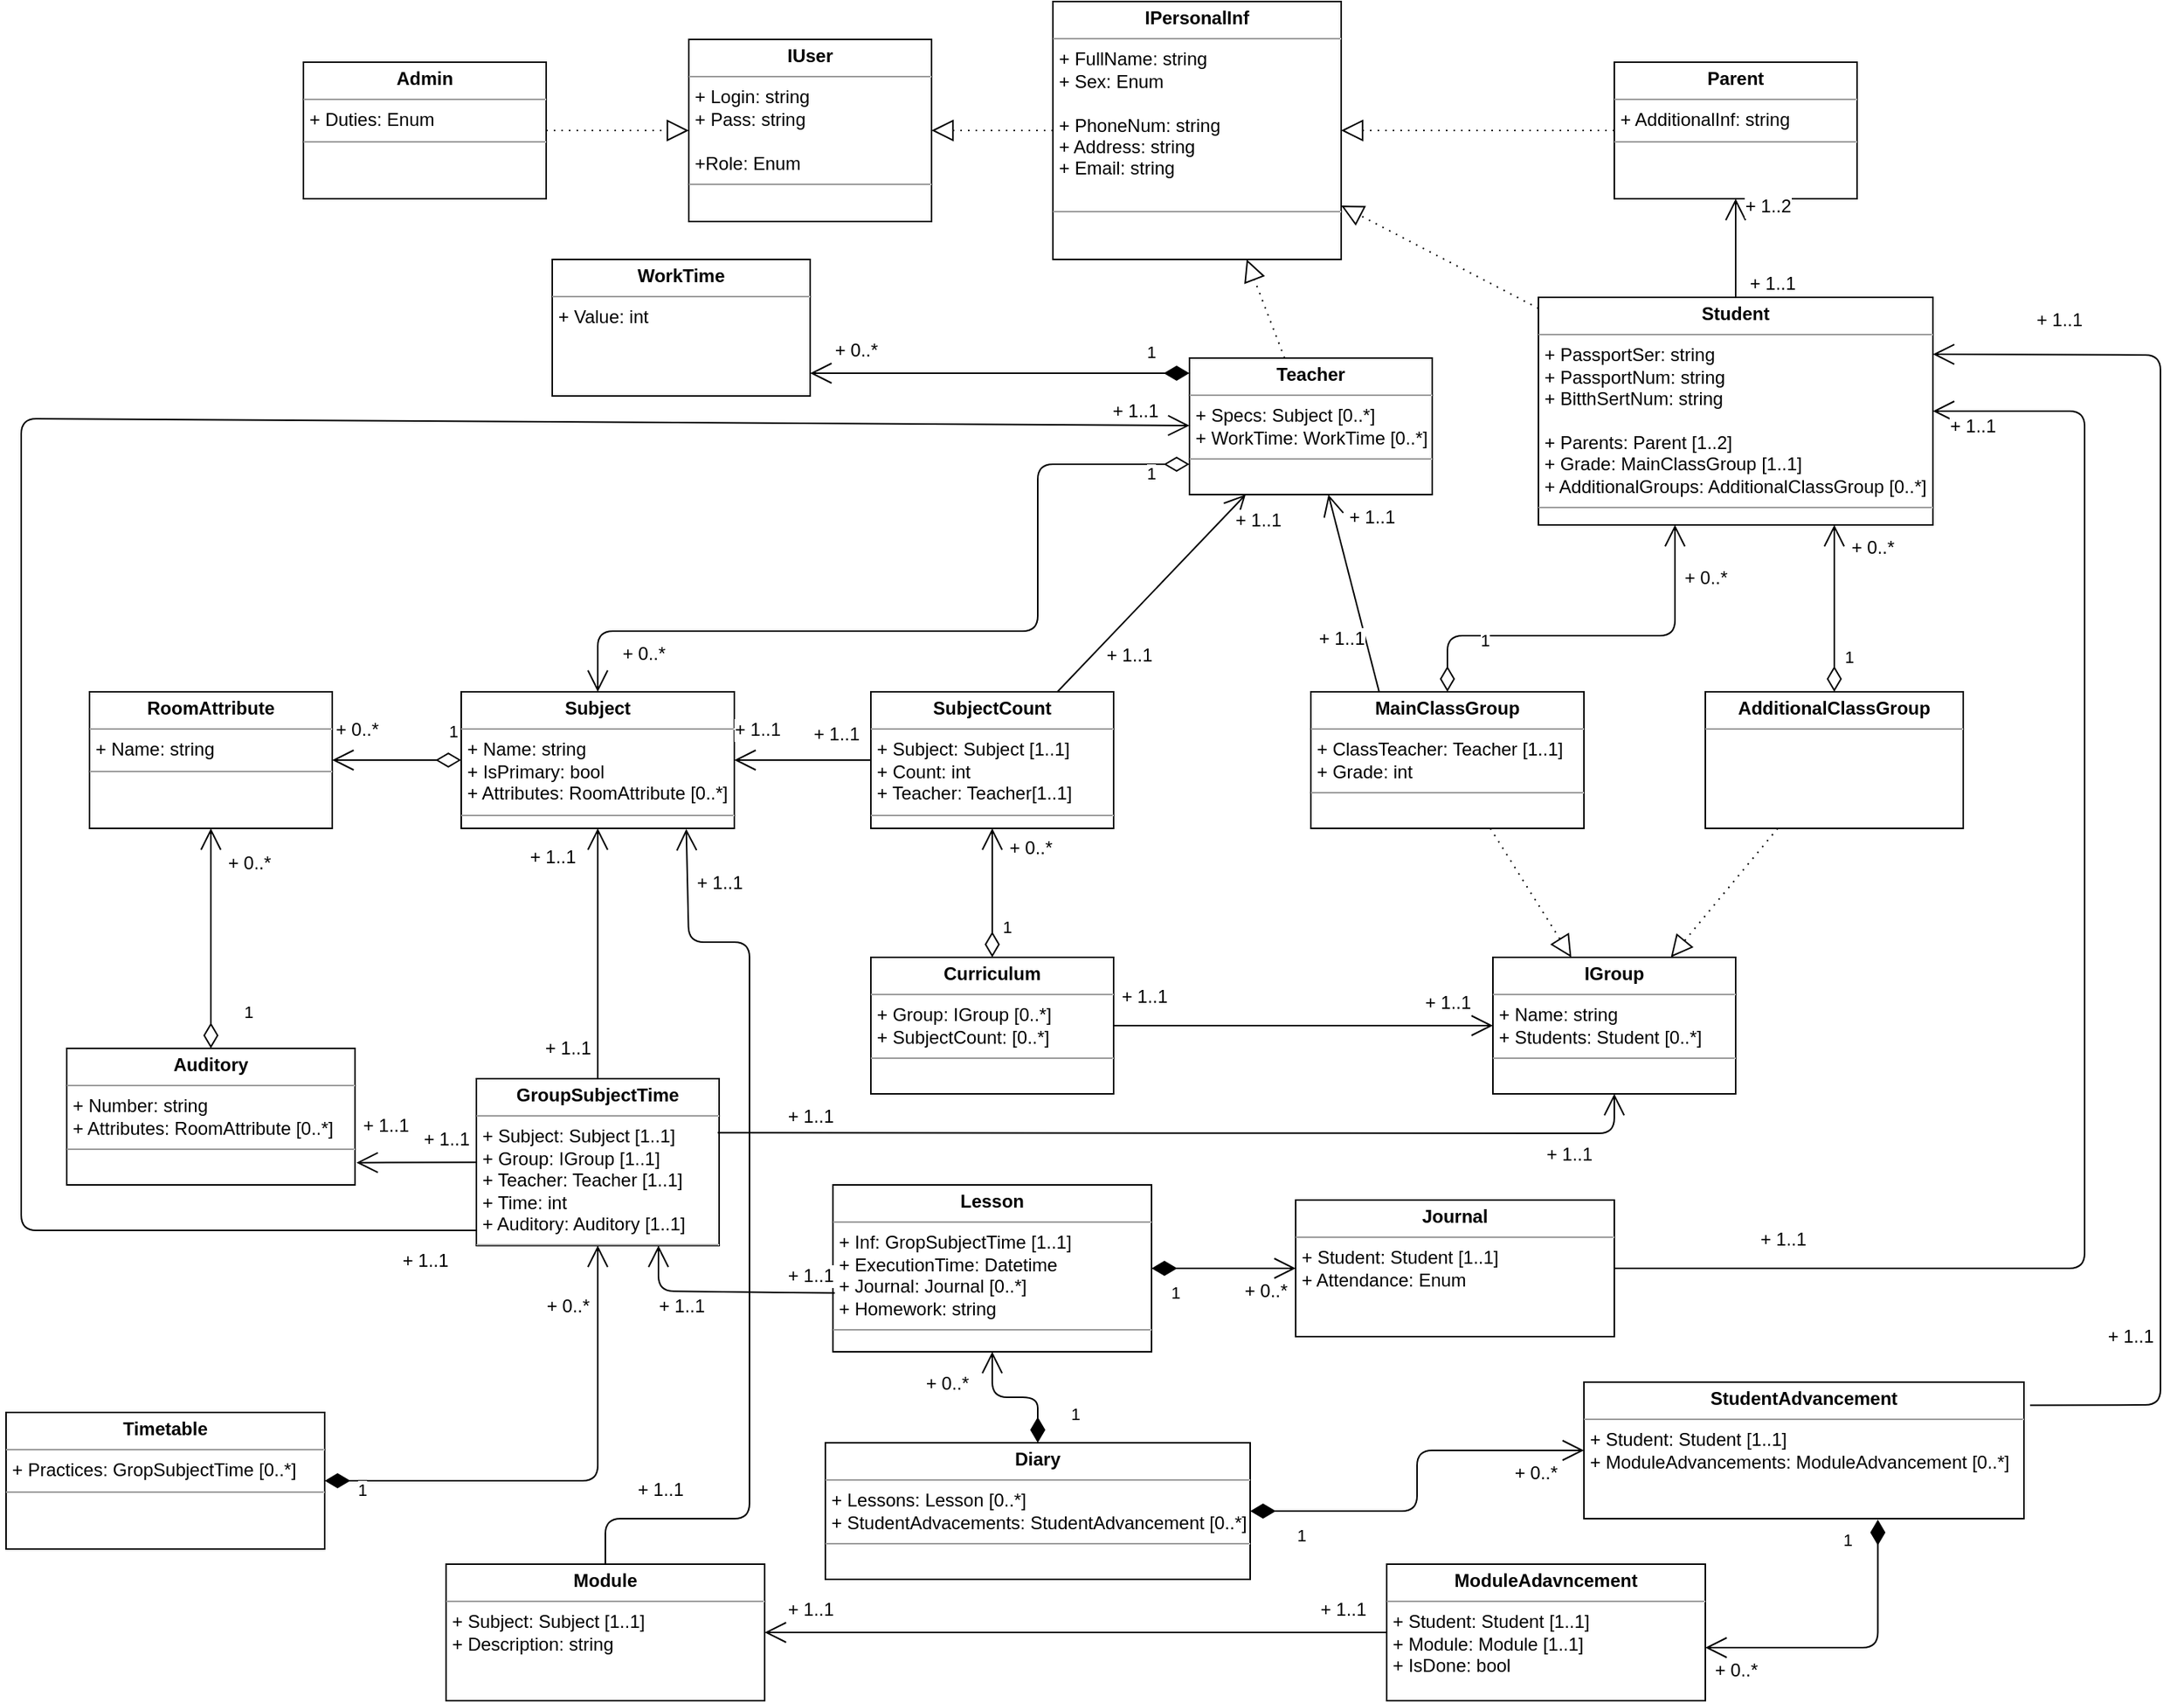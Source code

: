 <mxfile version="10.4.7" type="github"><diagram id="0zuCWpDJvnq-y9dIS-jd" name="Page-1"><mxGraphModel dx="2861" dy="1125" grid="1" gridSize="10" guides="1" tooltips="1" connect="1" arrows="1" fold="1" page="1" pageScale="1" pageWidth="827" pageHeight="1169" math="0" shadow="0"><root><mxCell id="0"/><mxCell id="1" parent="0"/><mxCell id="WmdY63Mq_uGdGtdwuJeX-1" value="&lt;p style=&quot;margin: 0px ; margin-top: 4px ; text-align: center&quot;&gt;&lt;b&gt;Student&lt;/b&gt;&lt;/p&gt;&lt;hr size=&quot;1&quot;&gt;&lt;p style=&quot;margin: 0px ; margin-left: 4px&quot;&gt;&lt;span&gt;+ PassportSer: string&lt;/span&gt;&lt;br&gt;&lt;/p&gt;&lt;p style=&quot;margin: 0px ; margin-left: 4px&quot;&gt;+ PassportNum: string&lt;/p&gt;&lt;p style=&quot;margin: 0px ; margin-left: 4px&quot;&gt;+ BitthSertNum: string&lt;/p&gt;&lt;p style=&quot;margin: 0px ; margin-left: 4px&quot;&gt;&lt;br&gt;&lt;/p&gt;&lt;p style=&quot;margin: 0px ; margin-left: 4px&quot;&gt;+ Parents: Parent [1..2]&lt;/p&gt;&lt;p style=&quot;margin: 0px ; margin-left: 4px&quot;&gt;+ Grade: MainClassGroup [1..1]&lt;/p&gt;&lt;p style=&quot;margin: 0px ; margin-left: 4px&quot;&gt;+ AdditionalGroups: AdditionalClassGroup [0..*]&lt;/p&gt;&lt;hr size=&quot;1&quot;&gt;&lt;p style=&quot;margin: 0px ; margin-left: 4px&quot;&gt;&lt;br&gt;&lt;/p&gt;" style="verticalAlign=top;align=left;overflow=fill;fontSize=12;fontFamily=Helvetica;html=1;" parent="1" vertex="1"><mxGeometry x="250" y="215" width="260" height="150" as="geometry"/></mxCell><mxCell id="WmdY63Mq_uGdGtdwuJeX-2" value="&lt;p style=&quot;margin: 0px ; margin-top: 4px ; text-align: center&quot;&gt;&lt;b&gt;IPersonalInf&lt;/b&gt;&lt;/p&gt;&lt;hr size=&quot;1&quot;&gt;&lt;p style=&quot;margin: 0px ; margin-left: 4px&quot;&gt;+ FullName: string&lt;/p&gt;&lt;p style=&quot;margin: 0px ; margin-left: 4px&quot;&gt;+ Sex: Enum&lt;/p&gt;&lt;p style=&quot;margin: 0px ; margin-left: 4px&quot;&gt;&lt;br&gt;&lt;/p&gt;&lt;p style=&quot;margin: 0px ; margin-left: 4px&quot;&gt;+ PhoneNum: string&lt;/p&gt;&lt;p style=&quot;margin: 0px ; margin-left: 4px&quot;&gt;+ Address: string&lt;/p&gt;&lt;p style=&quot;margin: 0px ; margin-left: 4px&quot;&gt;+ Email: string&lt;/p&gt;&lt;p style=&quot;margin: 0px ; margin-left: 4px&quot;&gt;&lt;br&gt;&lt;/p&gt;&lt;hr size=&quot;1&quot;&gt;&lt;p style=&quot;margin: 0px ; margin-left: 4px&quot;&gt;&lt;br&gt;&lt;/p&gt;" style="verticalAlign=top;align=left;overflow=fill;fontSize=12;fontFamily=Helvetica;html=1;" parent="1" vertex="1"><mxGeometry x="-70" y="20" width="190" height="170" as="geometry"/></mxCell><mxCell id="WmdY63Mq_uGdGtdwuJeX-3" value="&lt;p style=&quot;margin: 0px ; margin-top: 4px ; text-align: center&quot;&gt;&lt;b&gt;Teacher&lt;/b&gt;&lt;/p&gt;&lt;hr size=&quot;1&quot;&gt;&lt;p style=&quot;margin: 0px ; margin-left: 4px&quot;&gt;+ Specs: Subject [0..*]&lt;/p&gt;&lt;p style=&quot;margin: 0px ; margin-left: 4px&quot;&gt;+ WorkTime: WorkTime [0..*]&lt;/p&gt;&lt;hr size=&quot;1&quot;&gt;&lt;p style=&quot;margin: 0px ; margin-left: 4px&quot;&gt;&lt;br&gt;&lt;/p&gt;" style="verticalAlign=top;align=left;overflow=fill;fontSize=12;fontFamily=Helvetica;html=1;" parent="1" vertex="1"><mxGeometry x="20" y="255" width="160" height="90" as="geometry"/></mxCell><mxCell id="WmdY63Mq_uGdGtdwuJeX-4" value="&lt;p style=&quot;margin: 0px ; margin-top: 4px ; text-align: center&quot;&gt;&lt;b&gt;Parent&lt;/b&gt;&lt;/p&gt;&lt;hr size=&quot;1&quot;&gt;&lt;p style=&quot;margin: 0px ; margin-left: 4px&quot;&gt;+ AdditionalInf: string&lt;/p&gt;&lt;hr size=&quot;1&quot;&gt;&lt;p style=&quot;margin: 0px ; margin-left: 4px&quot;&gt;&lt;br&gt;&lt;/p&gt;" style="verticalAlign=top;align=left;overflow=fill;fontSize=12;fontFamily=Helvetica;html=1;" parent="1" vertex="1"><mxGeometry x="300" y="60" width="160" height="90" as="geometry"/></mxCell><mxCell id="WmdY63Mq_uGdGtdwuJeX-5" value="" style="endArrow=block;dashed=1;endFill=0;endSize=12;html=1;dashPattern=1 4;" parent="1" source="WmdY63Mq_uGdGtdwuJeX-3" target="WmdY63Mq_uGdGtdwuJeX-2" edge="1"><mxGeometry width="160" relative="1" as="geometry"><mxPoint x="-150" y="465" as="sourcePoint"/><mxPoint x="10" y="465" as="targetPoint"/></mxGeometry></mxCell><mxCell id="WmdY63Mq_uGdGtdwuJeX-6" value="" style="endArrow=block;dashed=1;endFill=0;endSize=12;html=1;dashPattern=1 4;" parent="1" source="WmdY63Mq_uGdGtdwuJeX-1" target="WmdY63Mq_uGdGtdwuJeX-2" edge="1"><mxGeometry width="160" relative="1" as="geometry"><mxPoint x="-150" y="465" as="sourcePoint"/><mxPoint x="10" y="465" as="targetPoint"/></mxGeometry></mxCell><mxCell id="WmdY63Mq_uGdGtdwuJeX-7" value="" style="endArrow=block;dashed=1;endFill=0;endSize=12;html=1;dashPattern=1 4;" parent="1" source="WmdY63Mq_uGdGtdwuJeX-4" target="WmdY63Mq_uGdGtdwuJeX-2" edge="1"><mxGeometry width="160" relative="1" as="geometry"><mxPoint x="-150" y="465" as="sourcePoint"/><mxPoint x="10" y="465" as="targetPoint"/></mxGeometry></mxCell><mxCell id="WmdY63Mq_uGdGtdwuJeX-8" style="edgeStyle=orthogonalEdgeStyle;rounded=0;orthogonalLoop=1;jettySize=auto;html=1;exitX=0.5;exitY=1;exitDx=0;exitDy=0;dashed=1;dashPattern=1 4;" parent="1" source="WmdY63Mq_uGdGtdwuJeX-3" target="WmdY63Mq_uGdGtdwuJeX-3" edge="1"><mxGeometry relative="1" as="geometry"/></mxCell><mxCell id="WmdY63Mq_uGdGtdwuJeX-9" value="" style="endArrow=open;endFill=1;endSize=12;html=1;" parent="1" source="WmdY63Mq_uGdGtdwuJeX-1" target="WmdY63Mq_uGdGtdwuJeX-4" edge="1"><mxGeometry width="160" relative="1" as="geometry"><mxPoint x="-140" y="485" as="sourcePoint"/><mxPoint x="20" y="485" as="targetPoint"/></mxGeometry></mxCell><mxCell id="WmdY63Mq_uGdGtdwuJeX-10" value="+ 1..2&lt;br&gt;" style="text;html=1;resizable=0;points=[];align=center;verticalAlign=middle;labelBackgroundColor=#ffffff;" parent="WmdY63Mq_uGdGtdwuJeX-9" vertex="1" connectable="0"><mxGeometry x="0.809" y="-4" relative="1" as="geometry"><mxPoint x="17" y="-1" as="offset"/></mxGeometry></mxCell><mxCell id="WmdY63Mq_uGdGtdwuJeX-11" value="+ 1..1&lt;br&gt;" style="text;html=1;resizable=0;points=[];align=center;verticalAlign=middle;labelBackgroundColor=#ffffff;" parent="WmdY63Mq_uGdGtdwuJeX-9" vertex="1" connectable="0"><mxGeometry x="-0.897" y="1" relative="1" as="geometry"><mxPoint x="25" y="-6" as="offset"/></mxGeometry></mxCell><mxCell id="WmdY63Mq_uGdGtdwuJeX-12" value="" style="endArrow=open;endFill=1;endSize=12;html=1;exitX=0.25;exitY=0;exitDx=0;exitDy=0;" parent="1" source="WmdY63Mq_uGdGtdwuJeX-16" target="WmdY63Mq_uGdGtdwuJeX-3" edge="1"><mxGeometry width="160" relative="1" as="geometry"><mxPoint x="150" y="508.5" as="sourcePoint"/><mxPoint x="153.313" y="291.5" as="targetPoint"/></mxGeometry></mxCell><mxCell id="WmdY63Mq_uGdGtdwuJeX-13" value="+ 1..1&lt;br&gt;" style="text;html=1;resizable=0;points=[];align=center;verticalAlign=middle;labelBackgroundColor=#ffffff;" parent="WmdY63Mq_uGdGtdwuJeX-12" vertex="1" connectable="0"><mxGeometry x="0.809" y="-4" relative="1" as="geometry"><mxPoint x="21.5" y="3" as="offset"/></mxGeometry></mxCell><mxCell id="WmdY63Mq_uGdGtdwuJeX-14" value="+ 1..1&lt;br&gt;" style="text;html=1;resizable=0;points=[];align=center;verticalAlign=middle;labelBackgroundColor=#ffffff;" parent="WmdY63Mq_uGdGtdwuJeX-12" vertex="1" connectable="0"><mxGeometry x="-0.748" y="1" relative="1" as="geometry"><mxPoint x="-20" y="-19" as="offset"/></mxGeometry></mxCell><mxCell id="WmdY63Mq_uGdGtdwuJeX-15" value="&lt;p style=&quot;margin: 0px ; margin-top: 4px ; text-align: center&quot;&gt;&lt;b&gt;Subject&lt;/b&gt;&lt;/p&gt;&lt;hr size=&quot;1&quot;&gt;&lt;p style=&quot;margin: 0px ; margin-left: 4px&quot;&gt;+ Name: string&lt;/p&gt;&lt;p style=&quot;margin: 0px ; margin-left: 4px&quot;&gt;+ IsPrimary: bool&lt;/p&gt;&lt;p style=&quot;margin: 0px ; margin-left: 4px&quot;&gt;+ Attributes: RoomAttribute [0..*]&lt;/p&gt;&lt;hr size=&quot;1&quot;&gt;&lt;p style=&quot;margin: 0px ; margin-left: 4px&quot;&gt;&lt;br&gt;&lt;/p&gt;" style="verticalAlign=top;align=left;overflow=fill;fontSize=12;fontFamily=Helvetica;html=1;" parent="1" vertex="1"><mxGeometry x="-460" y="475" width="180" height="90" as="geometry"/></mxCell><mxCell id="WmdY63Mq_uGdGtdwuJeX-16" value="&lt;p style=&quot;margin: 0px ; margin-top: 4px ; text-align: center&quot;&gt;&lt;b&gt;MainClassGroup&lt;/b&gt;&lt;/p&gt;&lt;hr size=&quot;1&quot;&gt;&lt;p style=&quot;margin: 0px ; margin-left: 4px&quot;&gt;&lt;span&gt;+ ClassTeacher: Teacher [1..1]&lt;/span&gt;&lt;/p&gt;&lt;p style=&quot;margin: 0px ; margin-left: 4px&quot;&gt;&lt;span&gt;+ Grade: int&lt;/span&gt;&lt;/p&gt;&lt;hr size=&quot;1&quot;&gt;&lt;p style=&quot;margin: 0px ; margin-left: 4px&quot;&gt;&lt;br&gt;&lt;/p&gt;" style="verticalAlign=top;align=left;overflow=fill;fontSize=12;fontFamily=Helvetica;html=1;" parent="1" vertex="1"><mxGeometry x="100" y="475" width="180" height="90" as="geometry"/></mxCell><mxCell id="WmdY63Mq_uGdGtdwuJeX-17" value="&lt;p style=&quot;margin: 0px ; margin-top: 4px ; text-align: center&quot;&gt;&lt;b&gt;AdditionalClassGroup&lt;/b&gt;&lt;/p&gt;&lt;hr size=&quot;1&quot;&gt;&lt;p style=&quot;margin: 0px ; margin-left: 4px&quot;&gt;&lt;br&gt;&lt;/p&gt;&lt;p&gt;&lt;br&gt;&lt;/p&gt;" style="verticalAlign=top;align=left;overflow=fill;fontSize=12;fontFamily=Helvetica;html=1;" parent="1" vertex="1"><mxGeometry x="360" y="475" width="170" height="90" as="geometry"/></mxCell><mxCell id="WmdY63Mq_uGdGtdwuJeX-18" value="&lt;p style=&quot;margin: 0px ; margin-top: 4px ; text-align: center&quot;&gt;&lt;b&gt;Сurriculum&lt;/b&gt;&lt;br&gt;&lt;/p&gt;&lt;hr size=&quot;1&quot;&gt;&lt;p style=&quot;margin: 0px ; margin-left: 4px&quot;&gt;+ Group: IGroup [0..*]&lt;br&gt;&lt;/p&gt;&lt;p style=&quot;margin: 0px ; margin-left: 4px&quot;&gt;+ SubjectCount: [0..*]&lt;/p&gt;&lt;hr size=&quot;1&quot;&gt;&lt;p style=&quot;margin: 0px ; margin-left: 4px&quot;&gt;&lt;br&gt;&lt;/p&gt;" style="verticalAlign=top;align=left;overflow=fill;fontSize=12;fontFamily=Helvetica;html=1;" parent="1" vertex="1"><mxGeometry x="-190" y="650" width="160" height="90" as="geometry"/></mxCell><mxCell id="WmdY63Mq_uGdGtdwuJeX-19" value="1" style="endArrow=open;html=1;endSize=12;startArrow=diamondThin;startSize=14;startFill=0;edgeStyle=orthogonalEdgeStyle;align=left;verticalAlign=bottom;exitX=0.5;exitY=0;exitDx=0;exitDy=0;" parent="1" source="WmdY63Mq_uGdGtdwuJeX-16" target="WmdY63Mq_uGdGtdwuJeX-1" edge="1"><mxGeometry x="-0.561" y="-12" relative="1" as="geometry"><mxPoint x="205" y="439" as="sourcePoint"/><mxPoint x="355" y="439" as="targetPoint"/><Array as="points"><mxPoint x="190" y="438"/><mxPoint x="340" y="438"/></Array><mxPoint as="offset"/></mxGeometry></mxCell><mxCell id="WmdY63Mq_uGdGtdwuJeX-20" value="+ 0..*" style="text;html=1;resizable=0;points=[];align=center;verticalAlign=middle;labelBackgroundColor=#ffffff;" parent="WmdY63Mq_uGdGtdwuJeX-19" vertex="1" connectable="0"><mxGeometry x="0.753" y="-2" relative="1" as="geometry"><mxPoint x="18" y="3" as="offset"/></mxGeometry></mxCell><mxCell id="WmdY63Mq_uGdGtdwuJeX-21" value="&lt;p style=&quot;margin: 0px ; margin-top: 4px ; text-align: center&quot;&gt;&lt;b&gt;IUser&lt;/b&gt;&lt;/p&gt;&lt;hr size=&quot;1&quot;&gt;&lt;p style=&quot;margin: 0px ; margin-left: 4px&quot;&gt;+ Login: string&lt;/p&gt;&lt;p style=&quot;margin: 0px ; margin-left: 4px&quot;&gt;+ Pass: string&lt;/p&gt;&lt;p style=&quot;margin: 0px ; margin-left: 4px&quot;&gt;&lt;br&gt;&lt;/p&gt;&lt;p style=&quot;margin: 0px ; margin-left: 4px&quot;&gt;+Role: Enum&lt;/p&gt;&lt;hr size=&quot;1&quot;&gt;&lt;p style=&quot;margin: 0px ; margin-left: 4px&quot;&gt;&lt;br&gt;&lt;/p&gt;" style="verticalAlign=top;align=left;overflow=fill;fontSize=12;fontFamily=Helvetica;html=1;" parent="1" vertex="1"><mxGeometry x="-310" y="45" width="160" height="120" as="geometry"/></mxCell><mxCell id="WmdY63Mq_uGdGtdwuJeX-25" value="" style="endArrow=block;dashed=1;endFill=0;endSize=12;html=1;dashPattern=1 4;entryX=1;entryY=0.5;entryDx=0;entryDy=0;" parent="1" source="WmdY63Mq_uGdGtdwuJeX-2" target="WmdY63Mq_uGdGtdwuJeX-21" edge="1"><mxGeometry width="160" relative="1" as="geometry"><mxPoint x="-50" y="245.303" as="sourcePoint"/><mxPoint x="-180" y="264.484" as="targetPoint"/></mxGeometry></mxCell><mxCell id="WmdY63Mq_uGdGtdwuJeX-26" value="&lt;p style=&quot;margin: 0px ; margin-top: 4px ; text-align: center&quot;&gt;&lt;b&gt;Admin&lt;/b&gt;&lt;/p&gt;&lt;hr size=&quot;1&quot;&gt;&lt;p style=&quot;margin: 0px ; margin-left: 4px&quot;&gt;+ Duties: Enum&lt;/p&gt;&lt;hr size=&quot;1&quot;&gt;&lt;p style=&quot;margin: 0px ; margin-left: 4px&quot;&gt;&lt;br&gt;&lt;/p&gt;" style="verticalAlign=top;align=left;overflow=fill;fontSize=12;fontFamily=Helvetica;html=1;" parent="1" vertex="1"><mxGeometry x="-564" y="60" width="160" height="90" as="geometry"/></mxCell><mxCell id="WmdY63Mq_uGdGtdwuJeX-27" value="" style="endArrow=block;dashed=1;endFill=0;endSize=12;html=1;dashPattern=1 4;" parent="1" source="WmdY63Mq_uGdGtdwuJeX-26" target="WmdY63Mq_uGdGtdwuJeX-21" edge="1"><mxGeometry width="160" relative="1" as="geometry"><mxPoint x="-160" y="209.5" as="sourcePoint"/><mxPoint x="-240" y="209.5" as="targetPoint"/></mxGeometry></mxCell><mxCell id="WmdY63Mq_uGdGtdwuJeX-31" value="1" style="endArrow=open;html=1;endSize=12;startArrow=diamondThin;startSize=14;startFill=0;edgeStyle=orthogonalEdgeStyle;align=left;verticalAlign=bottom;" parent="1" source="WmdY63Mq_uGdGtdwuJeX-17" target="WmdY63Mq_uGdGtdwuJeX-1" edge="1"><mxGeometry x="-0.745" y="-5" relative="1" as="geometry"><mxPoint x="-45.5" y="494" as="sourcePoint"/><mxPoint x="-45.5" y="345" as="targetPoint"/><Array as="points"><mxPoint x="380" y="555"/></Array><mxPoint as="offset"/></mxGeometry></mxCell><mxCell id="WmdY63Mq_uGdGtdwuJeX-32" value="+ 0..*" style="text;html=1;resizable=0;points=[];align=center;verticalAlign=middle;labelBackgroundColor=#ffffff;" parent="WmdY63Mq_uGdGtdwuJeX-31" vertex="1" connectable="0"><mxGeometry x="0.753" y="-2" relative="1" as="geometry"><mxPoint x="23" y="1" as="offset"/></mxGeometry></mxCell><mxCell id="WmdY63Mq_uGdGtdwuJeX-33" value="&lt;p style=&quot;margin: 0px ; margin-top: 4px ; text-align: center&quot;&gt;&lt;b&gt;Timetable&lt;/b&gt;&lt;/p&gt;&lt;hr size=&quot;1&quot;&gt;&lt;p style=&quot;margin: 0px ; margin-left: 4px&quot;&gt;+ Practices: GropSubjectTime [0..*]&lt;br&gt;&lt;/p&gt;&lt;hr size=&quot;1&quot;&gt;&lt;p style=&quot;margin: 0px ; margin-left: 4px&quot;&gt;&lt;br&gt;&lt;/p&gt;" style="verticalAlign=top;align=left;overflow=fill;fontSize=12;fontFamily=Helvetica;html=1;" parent="1" vertex="1"><mxGeometry x="-760" y="950" width="210" height="90" as="geometry"/></mxCell><mxCell id="WmdY63Mq_uGdGtdwuJeX-34" value="&lt;p style=&quot;margin: 0px ; margin-top: 4px ; text-align: center&quot;&gt;&lt;b&gt;IGroup&lt;/b&gt;&lt;br&gt;&lt;/p&gt;&lt;hr size=&quot;1&quot;&gt;&lt;p style=&quot;margin: 0px ; margin-left: 4px&quot;&gt;+ Name: string&lt;br&gt;&lt;/p&gt;&lt;p style=&quot;margin: 0px ; margin-left: 4px&quot;&gt;+ Students: Student [0..*]&lt;/p&gt;&lt;hr size=&quot;1&quot;&gt;&lt;p style=&quot;margin: 0px ; margin-left: 4px&quot;&gt;&lt;br&gt;&lt;/p&gt;" style="verticalAlign=top;align=left;overflow=fill;fontSize=12;fontFamily=Helvetica;html=1;" parent="1" vertex="1"><mxGeometry x="220" y="650" width="160" height="90" as="geometry"/></mxCell><mxCell id="WmdY63Mq_uGdGtdwuJeX-35" value="" style="endArrow=block;dashed=1;endFill=0;endSize=12;html=1;dashPattern=1 4;" parent="1" source="WmdY63Mq_uGdGtdwuJeX-17" target="WmdY63Mq_uGdGtdwuJeX-34" edge="1"><mxGeometry width="160" relative="1" as="geometry"><mxPoint x="-3.333" y="700" as="sourcePoint"/><mxPoint x="-30" y="610" as="targetPoint"/></mxGeometry></mxCell><mxCell id="WmdY63Mq_uGdGtdwuJeX-36" value="" style="endArrow=block;dashed=1;endFill=0;endSize=12;html=1;dashPattern=1 4;" parent="1" source="WmdY63Mq_uGdGtdwuJeX-16" target="WmdY63Mq_uGdGtdwuJeX-34" edge="1"><mxGeometry width="160" relative="1" as="geometry"><mxPoint x="371.667" y="655" as="sourcePoint"/><mxPoint x="345" y="565" as="targetPoint"/></mxGeometry></mxCell><mxCell id="WmdY63Mq_uGdGtdwuJeX-37" value="&lt;p style=&quot;margin: 0px ; margin-top: 4px ; text-align: center&quot;&gt;&lt;b&gt;SubjectCount&lt;/b&gt;&lt;/p&gt;&lt;hr size=&quot;1&quot;&gt;&lt;p style=&quot;margin: 0px ; margin-left: 4px&quot;&gt;+ Subject: Subject [1..1]&lt;br&gt;&lt;/p&gt;&lt;p style=&quot;margin: 0px ; margin-left: 4px&quot;&gt;+ Count: int&lt;/p&gt;&lt;p style=&quot;margin: 0px ; margin-left: 4px&quot;&gt;+ Teacher: Teacher[1..1]&lt;/p&gt;&lt;hr size=&quot;1&quot;&gt;&lt;p style=&quot;margin: 0px ; margin-left: 4px&quot;&gt;&lt;br&gt;&lt;/p&gt;" style="verticalAlign=top;align=left;overflow=fill;fontSize=12;fontFamily=Helvetica;html=1;" parent="1" vertex="1"><mxGeometry x="-190" y="475" width="160" height="90" as="geometry"/></mxCell><mxCell id="WmdY63Mq_uGdGtdwuJeX-38" value="1" style="endArrow=open;html=1;endSize=12;startArrow=diamondThin;startSize=14;startFill=0;edgeStyle=orthogonalEdgeStyle;align=left;verticalAlign=bottom;" parent="1" source="WmdY63Mq_uGdGtdwuJeX-18" target="WmdY63Mq_uGdGtdwuJeX-37" edge="1"><mxGeometry x="-0.745" y="-5" relative="1" as="geometry"><mxPoint x="10" y="663.5" as="sourcePoint"/><mxPoint x="45" y="514.5" as="targetPoint"/><Array as="points"/><mxPoint as="offset"/></mxGeometry></mxCell><mxCell id="WmdY63Mq_uGdGtdwuJeX-39" value="+ 0..*" style="text;html=1;resizable=0;points=[];align=center;verticalAlign=middle;labelBackgroundColor=#ffffff;" parent="WmdY63Mq_uGdGtdwuJeX-38" vertex="1" connectable="0"><mxGeometry x="0.753" y="-2" relative="1" as="geometry"><mxPoint x="23" y="2" as="offset"/></mxGeometry></mxCell><mxCell id="WmdY63Mq_uGdGtdwuJeX-40" value="" style="endArrow=open;endFill=1;endSize=12;html=1;" parent="1" source="WmdY63Mq_uGdGtdwuJeX-37" target="WmdY63Mq_uGdGtdwuJeX-15" edge="1"><mxGeometry width="160" relative="1" as="geometry"><mxPoint x="-256.071" y="522.5" as="sourcePoint"/><mxPoint x="-260" y="357.5" as="targetPoint"/></mxGeometry></mxCell><mxCell id="WmdY63Mq_uGdGtdwuJeX-41" value="+ 1..1&lt;br&gt;" style="text;html=1;resizable=0;points=[];align=center;verticalAlign=middle;labelBackgroundColor=#ffffff;" parent="WmdY63Mq_uGdGtdwuJeX-40" vertex="1" connectable="0"><mxGeometry x="0.809" y="-4" relative="1" as="geometry"><mxPoint x="6" y="-16" as="offset"/></mxGeometry></mxCell><mxCell id="WmdY63Mq_uGdGtdwuJeX-42" value="+ 1..1&lt;br&gt;" style="text;html=1;resizable=0;points=[];align=center;verticalAlign=middle;labelBackgroundColor=#ffffff;" parent="WmdY63Mq_uGdGtdwuJeX-40" vertex="1" connectable="0"><mxGeometry x="-0.748" y="1" relative="1" as="geometry"><mxPoint x="-12" y="-18" as="offset"/></mxGeometry></mxCell><mxCell id="WmdY63Mq_uGdGtdwuJeX-43" value="" style="endArrow=open;endFill=1;endSize=12;html=1;" parent="1" source="WmdY63Mq_uGdGtdwuJeX-18" target="WmdY63Mq_uGdGtdwuJeX-34" edge="1"><mxGeometry width="160" relative="1" as="geometry"><mxPoint x="411.929" y="765" as="sourcePoint"/><mxPoint x="408" y="600" as="targetPoint"/></mxGeometry></mxCell><mxCell id="WmdY63Mq_uGdGtdwuJeX-44" value="+ 1..1&lt;br&gt;" style="text;html=1;resizable=0;points=[];align=center;verticalAlign=middle;labelBackgroundColor=#ffffff;" parent="WmdY63Mq_uGdGtdwuJeX-43" vertex="1" connectable="0"><mxGeometry x="0.809" y="-4" relative="1" as="geometry"><mxPoint x="-6" y="-19" as="offset"/></mxGeometry></mxCell><mxCell id="WmdY63Mq_uGdGtdwuJeX-45" value="+ 1..1&lt;br&gt;" style="text;html=1;resizable=0;points=[];align=center;verticalAlign=middle;labelBackgroundColor=#ffffff;" parent="WmdY63Mq_uGdGtdwuJeX-43" vertex="1" connectable="0"><mxGeometry x="-0.748" y="1" relative="1" as="geometry"><mxPoint x="-12" y="-18" as="offset"/></mxGeometry></mxCell><mxCell id="WmdY63Mq_uGdGtdwuJeX-46" value="" style="endArrow=open;endFill=1;endSize=12;html=1;" parent="1" source="WmdY63Mq_uGdGtdwuJeX-37" target="WmdY63Mq_uGdGtdwuJeX-3" edge="1"><mxGeometry width="160" relative="1" as="geometry"><mxPoint x="133.929" y="540" as="sourcePoint"/><mxPoint x="130" y="375" as="targetPoint"/></mxGeometry></mxCell><mxCell id="WmdY63Mq_uGdGtdwuJeX-47" value="+ 1..1&lt;br&gt;" style="text;html=1;resizable=0;points=[];align=center;verticalAlign=middle;labelBackgroundColor=#ffffff;" parent="WmdY63Mq_uGdGtdwuJeX-46" vertex="1" connectable="0"><mxGeometry x="0.809" y="-4" relative="1" as="geometry"><mxPoint x="17" y="1.5" as="offset"/></mxGeometry></mxCell><mxCell id="WmdY63Mq_uGdGtdwuJeX-48" value="+ 1..1&lt;br&gt;" style="text;html=1;resizable=0;points=[];align=center;verticalAlign=middle;labelBackgroundColor=#ffffff;" parent="WmdY63Mq_uGdGtdwuJeX-46" vertex="1" connectable="0"><mxGeometry x="-0.748" y="1" relative="1" as="geometry"><mxPoint x="32" y="-7.5" as="offset"/></mxGeometry></mxCell><mxCell id="WmdY63Mq_uGdGtdwuJeX-55" value="&lt;p style=&quot;margin: 0px ; margin-top: 4px ; text-align: center&quot;&gt;&lt;b&gt;GroupSubjectTime&lt;/b&gt;&lt;/p&gt;&lt;hr size=&quot;1&quot;&gt;&lt;p style=&quot;margin: 0px ; margin-left: 4px&quot;&gt;+ Subject: Subject [1..1]&lt;br&gt;&lt;/p&gt;&lt;p style=&quot;margin: 0px ; margin-left: 4px&quot;&gt;+ Group: IGroup [1..1]&lt;/p&gt;&lt;p style=&quot;margin: 0px ; margin-left: 4px&quot;&gt;+ Teacher: Teacher [1..1]&lt;/p&gt;&lt;p style=&quot;margin: 0px ; margin-left: 4px&quot;&gt;+ Time: int&lt;/p&gt;&lt;p style=&quot;margin: 0px ; margin-left: 4px&quot;&gt;+ Auditory: Auditory [1..1]&lt;/p&gt;&lt;hr size=&quot;1&quot;&gt;&lt;p style=&quot;margin: 0px ; margin-left: 4px&quot;&gt;&lt;br&gt;&lt;/p&gt;" style="verticalAlign=top;align=left;overflow=fill;fontSize=12;fontFamily=Helvetica;html=1;" parent="1" vertex="1"><mxGeometry x="-450" y="730" width="160" height="110" as="geometry"/></mxCell><mxCell id="WmdY63Mq_uGdGtdwuJeX-56" value="" style="endArrow=open;endFill=1;endSize=12;html=1;entryX=0.5;entryY=1;entryDx=0;entryDy=0;" parent="1" source="WmdY63Mq_uGdGtdwuJeX-55" target="WmdY63Mq_uGdGtdwuJeX-15" edge="1"><mxGeometry width="160" relative="1" as="geometry"><mxPoint x="-260" y="650" as="sourcePoint"/><mxPoint x="-360" y="650" as="targetPoint"/></mxGeometry></mxCell><mxCell id="WmdY63Mq_uGdGtdwuJeX-57" value="+ 1..1&lt;br&gt;" style="text;html=1;resizable=0;points=[];align=center;verticalAlign=middle;labelBackgroundColor=#ffffff;" parent="WmdY63Mq_uGdGtdwuJeX-56" vertex="1" connectable="0"><mxGeometry x="0.809" y="-4" relative="1" as="geometry"><mxPoint x="-34" y="3" as="offset"/></mxGeometry></mxCell><mxCell id="WmdY63Mq_uGdGtdwuJeX-58" value="+ 1..1&lt;br&gt;" style="text;html=1;resizable=0;points=[];align=center;verticalAlign=middle;labelBackgroundColor=#ffffff;" parent="WmdY63Mq_uGdGtdwuJeX-56" vertex="1" connectable="0"><mxGeometry x="-0.748" y="1" relative="1" as="geometry"><mxPoint x="-19" y="1" as="offset"/></mxGeometry></mxCell><mxCell id="WmdY63Mq_uGdGtdwuJeX-62" value="1" style="endArrow=open;html=1;endSize=12;startArrow=diamondThin;startSize=14;startFill=1;edgeStyle=orthogonalEdgeStyle;align=left;verticalAlign=bottom;" parent="1" source="WmdY63Mq_uGdGtdwuJeX-33" target="WmdY63Mq_uGdGtdwuJeX-55" edge="1"><mxGeometry x="-0.881" y="-15" relative="1" as="geometry"><mxPoint x="-670" y="900" as="sourcePoint"/><mxPoint x="-510" y="900" as="targetPoint"/><mxPoint as="offset"/><Array as="points"><mxPoint x="-370" y="995"/></Array></mxGeometry></mxCell><mxCell id="WmdY63Mq_uGdGtdwuJeX-63" value="+ 0..*" style="text;html=1;resizable=0;points=[];align=center;verticalAlign=middle;labelBackgroundColor=#ffffff;" parent="WmdY63Mq_uGdGtdwuJeX-62" vertex="1" connectable="0"><mxGeometry x="0.858" y="-1" relative="1" as="geometry"><mxPoint x="-21" y="16" as="offset"/></mxGeometry></mxCell><mxCell id="WmdY63Mq_uGdGtdwuJeX-64" value="" style="endArrow=open;endFill=1;endSize=12;html=1;exitX=0.994;exitY=0.324;exitDx=0;exitDy=0;exitPerimeter=0;" parent="1" source="WmdY63Mq_uGdGtdwuJeX-55" target="WmdY63Mq_uGdGtdwuJeX-34" edge="1"><mxGeometry width="160" relative="1" as="geometry"><mxPoint x="-270" y="839.754" as="sourcePoint"/><mxPoint x="240" y="771.246" as="targetPoint"/><Array as="points"><mxPoint x="300" y="766"/></Array></mxGeometry></mxCell><mxCell id="WmdY63Mq_uGdGtdwuJeX-65" value="+ 1..1&lt;br&gt;" style="text;html=1;resizable=0;points=[];align=center;verticalAlign=middle;labelBackgroundColor=#ffffff;" parent="WmdY63Mq_uGdGtdwuJeX-64" vertex="1" connectable="0"><mxGeometry x="0.809" y="-4" relative="1" as="geometry"><mxPoint x="3" y="10" as="offset"/></mxGeometry></mxCell><mxCell id="WmdY63Mq_uGdGtdwuJeX-66" value="+ 1..1&lt;br&gt;" style="text;html=1;resizable=0;points=[];align=center;verticalAlign=middle;labelBackgroundColor=#ffffff;" parent="WmdY63Mq_uGdGtdwuJeX-64" vertex="1" connectable="0"><mxGeometry x="-0.748" y="1" relative="1" as="geometry"><mxPoint x="-17" y="-10" as="offset"/></mxGeometry></mxCell><mxCell id="WmdY63Mq_uGdGtdwuJeX-68" value="1" style="endArrow=open;html=1;endSize=12;startArrow=diamondThin;startSize=14;startFill=0;edgeStyle=orthogonalEdgeStyle;align=left;verticalAlign=bottom;" parent="1" source="WmdY63Mq_uGdGtdwuJeX-3" target="WmdY63Mq_uGdGtdwuJeX-15" edge="1"><mxGeometry x="-0.574" y="70" relative="1" as="geometry"><mxPoint x="-140" y="425" as="sourcePoint"/><mxPoint x="-140" y="340" as="targetPoint"/><Array as="points"><mxPoint x="-80" y="325"/><mxPoint x="-80" y="435"/><mxPoint x="-370" y="435"/></Array><mxPoint as="offset"/></mxGeometry></mxCell><mxCell id="WmdY63Mq_uGdGtdwuJeX-69" value="+ 0..*" style="text;html=1;resizable=0;points=[];align=center;verticalAlign=middle;labelBackgroundColor=#ffffff;" parent="WmdY63Mq_uGdGtdwuJeX-68" vertex="1" connectable="0"><mxGeometry x="0.753" y="-2" relative="1" as="geometry"><mxPoint x="3" y="17" as="offset"/></mxGeometry></mxCell><mxCell id="WmdY63Mq_uGdGtdwuJeX-77" value="&lt;p style=&quot;margin: 0px ; margin-top: 4px ; text-align: center&quot;&gt;&lt;b&gt;WorkTime&lt;/b&gt;&lt;/p&gt;&lt;hr size=&quot;1&quot;&gt;&lt;p style=&quot;margin: 0px ; margin-left: 4px&quot;&gt;+ Value: int&lt;/p&gt;&lt;p&gt;&lt;br&gt;&lt;/p&gt;" style="verticalAlign=top;align=left;overflow=fill;fontSize=12;fontFamily=Helvetica;html=1;" parent="1" vertex="1"><mxGeometry x="-400" y="190" width="170" height="90" as="geometry"/></mxCell><mxCell id="WmdY63Mq_uGdGtdwuJeX-78" value="1" style="endArrow=open;html=1;endSize=12;startArrow=diamondThin;startSize=14;startFill=1;edgeStyle=orthogonalEdgeStyle;align=left;verticalAlign=bottom;" parent="1" source="WmdY63Mq_uGdGtdwuJeX-3" target="WmdY63Mq_uGdGtdwuJeX-77" edge="1"><mxGeometry x="-0.52" y="-30" relative="1" as="geometry"><mxPoint x="-180" y="325" as="sourcePoint"/><mxPoint x="-90" y="325" as="targetPoint"/><mxPoint x="30" y="25" as="offset"/><Array as="points"><mxPoint x="-40" y="265"/><mxPoint x="-40" y="265"/></Array></mxGeometry></mxCell><mxCell id="WmdY63Mq_uGdGtdwuJeX-79" value="+ 0..*" style="text;html=1;resizable=0;points=[];align=center;verticalAlign=middle;labelBackgroundColor=#ffffff;" parent="WmdY63Mq_uGdGtdwuJeX-78" vertex="1" connectable="0"><mxGeometry x="0.858" y="-1" relative="1" as="geometry"><mxPoint x="12" y="-14" as="offset"/></mxGeometry></mxCell><mxCell id="WmdY63Mq_uGdGtdwuJeX-80" value="" style="endArrow=open;endFill=1;endSize=12;html=1;exitX=0;exitY=0.909;exitDx=0;exitDy=0;exitPerimeter=0;" parent="1" source="WmdY63Mq_uGdGtdwuJeX-55" target="WmdY63Mq_uGdGtdwuJeX-3" edge="1"><mxGeometry width="160" relative="1" as="geometry"><mxPoint x="-530" y="812.5" as="sourcePoint"/><mxPoint x="-530" y="647.5" as="targetPoint"/><Array as="points"><mxPoint x="-750" y="830"/><mxPoint x="-750" y="295"/></Array></mxGeometry></mxCell><mxCell id="WmdY63Mq_uGdGtdwuJeX-81" value="+ 1..1&lt;br&gt;" style="text;html=1;resizable=0;points=[];align=center;verticalAlign=middle;labelBackgroundColor=#ffffff;" parent="WmdY63Mq_uGdGtdwuJeX-80" vertex="1" connectable="0"><mxGeometry x="0.809" y="-4" relative="1" as="geometry"><mxPoint x="117" y="-12.5" as="offset"/></mxGeometry></mxCell><mxCell id="WmdY63Mq_uGdGtdwuJeX-82" value="+ 1..1&lt;br&gt;" style="text;html=1;resizable=0;points=[];align=center;verticalAlign=middle;labelBackgroundColor=#ffffff;" parent="WmdY63Mq_uGdGtdwuJeX-80" vertex="1" connectable="0"><mxGeometry x="-0.748" y="1" relative="1" as="geometry"><mxPoint x="168" y="19" as="offset"/></mxGeometry></mxCell><mxCell id="RqJvWQGLbbtj9Ta3Gk3w-1" value="&lt;p style=&quot;margin: 0px ; margin-top: 4px ; text-align: center&quot;&gt;&lt;b&gt;RoomAttribute&lt;/b&gt;&lt;/p&gt;&lt;hr size=&quot;1&quot;&gt;&lt;p style=&quot;margin: 0px ; margin-left: 4px&quot;&gt;+ Name: string&lt;/p&gt;&lt;hr size=&quot;1&quot;&gt;&lt;p style=&quot;margin: 0px ; margin-left: 4px&quot;&gt;&lt;br&gt;&lt;/p&gt;" style="verticalAlign=top;align=left;overflow=fill;fontSize=12;fontFamily=Helvetica;html=1;" vertex="1" parent="1"><mxGeometry x="-705" y="475" width="160" height="90" as="geometry"/></mxCell><mxCell id="RqJvWQGLbbtj9Ta3Gk3w-2" value="&lt;p style=&quot;margin: 0px ; margin-top: 4px ; text-align: center&quot;&gt;&lt;b&gt;Auditory&lt;/b&gt;&lt;/p&gt;&lt;hr size=&quot;1&quot;&gt;&lt;p style=&quot;margin: 0px ; margin-left: 4px&quot;&gt;+ Number: string&lt;/p&gt;&lt;p style=&quot;margin: 0px ; margin-left: 4px&quot;&gt;+ Attributes: RoomAttribute [0..*]&lt;/p&gt;&lt;hr size=&quot;1&quot;&gt;&lt;p style=&quot;margin: 0px ; margin-left: 4px&quot;&gt;&lt;br&gt;&lt;/p&gt;" style="verticalAlign=top;align=left;overflow=fill;fontSize=12;fontFamily=Helvetica;html=1;" vertex="1" parent="1"><mxGeometry x="-720" y="710" width="190" height="90" as="geometry"/></mxCell><mxCell id="RqJvWQGLbbtj9Ta3Gk3w-3" value="1" style="endArrow=open;html=1;endSize=12;startArrow=diamondThin;startSize=14;startFill=0;edgeStyle=orthogonalEdgeStyle;align=left;verticalAlign=bottom;" edge="1" parent="1" source="RqJvWQGLbbtj9Ta3Gk3w-2" target="RqJvWQGLbbtj9Ta3Gk3w-1"><mxGeometry x="-0.789" y="-20" relative="1" as="geometry"><mxPoint x="-430" y="795" as="sourcePoint"/><mxPoint x="-510" y="605" as="targetPoint"/><mxPoint as="offset"/></mxGeometry></mxCell><mxCell id="RqJvWQGLbbtj9Ta3Gk3w-4" value="+ 0..*" style="text;html=1;resizable=0;points=[];align=center;verticalAlign=middle;labelBackgroundColor=#ffffff;" vertex="1" connectable="0" parent="RqJvWQGLbbtj9Ta3Gk3w-3"><mxGeometry x="0.753" y="-2" relative="1" as="geometry"><mxPoint x="23" y="5" as="offset"/></mxGeometry></mxCell><mxCell id="RqJvWQGLbbtj9Ta3Gk3w-5" value="" style="endArrow=open;endFill=1;endSize=12;html=1;entryX=1.005;entryY=0.837;entryDx=0;entryDy=0;entryPerimeter=0;" edge="1" parent="1" source="WmdY63Mq_uGdGtdwuJeX-55" target="RqJvWQGLbbtj9Ta3Gk3w-2"><mxGeometry width="160" relative="1" as="geometry"><mxPoint x="-240.5" y="905" as="sourcePoint"/><mxPoint x="-240.5" y="740" as="targetPoint"/></mxGeometry></mxCell><mxCell id="RqJvWQGLbbtj9Ta3Gk3w-6" value="+ 1..1&lt;br&gt;" style="text;html=1;resizable=0;points=[];align=center;verticalAlign=middle;labelBackgroundColor=#ffffff;" vertex="1" connectable="0" parent="RqJvWQGLbbtj9Ta3Gk3w-5"><mxGeometry x="0.809" y="-4" relative="1" as="geometry"><mxPoint x="11" y="-20.5" as="offset"/></mxGeometry></mxCell><mxCell id="RqJvWQGLbbtj9Ta3Gk3w-7" value="+ 1..1&lt;br&gt;" style="text;html=1;resizable=0;points=[];align=center;verticalAlign=middle;labelBackgroundColor=#ffffff;" vertex="1" connectable="0" parent="RqJvWQGLbbtj9Ta3Gk3w-5"><mxGeometry x="-0.748" y="1" relative="1" as="geometry"><mxPoint x="-10" y="-16" as="offset"/></mxGeometry></mxCell><mxCell id="RqJvWQGLbbtj9Ta3Gk3w-8" value="1" style="endArrow=open;html=1;endSize=12;startArrow=diamondThin;startSize=14;startFill=0;edgeStyle=orthogonalEdgeStyle;align=left;verticalAlign=bottom;" edge="1" parent="1" source="WmdY63Mq_uGdGtdwuJeX-15" target="RqJvWQGLbbtj9Ta3Gk3w-1"><mxGeometry x="-0.765" y="-10" relative="1" as="geometry"><mxPoint x="-500" y="649" as="sourcePoint"/><mxPoint x="-500" y="524" as="targetPoint"/><mxPoint as="offset"/></mxGeometry></mxCell><mxCell id="RqJvWQGLbbtj9Ta3Gk3w-9" value="+ 0..*" style="text;html=1;resizable=0;points=[];align=center;verticalAlign=middle;labelBackgroundColor=#ffffff;" vertex="1" connectable="0" parent="RqJvWQGLbbtj9Ta3Gk3w-8"><mxGeometry x="0.753" y="-2" relative="1" as="geometry"><mxPoint x="5" y="-18" as="offset"/></mxGeometry></mxCell><mxCell id="RqJvWQGLbbtj9Ta3Gk3w-11" value="&lt;p style=&quot;margin: 0px ; margin-top: 4px ; text-align: center&quot;&gt;&lt;b&gt;Diary&lt;/b&gt;&lt;/p&gt;&lt;hr size=&quot;1&quot;&gt;&lt;p style=&quot;margin: 0px ; margin-left: 4px&quot;&gt;+ Lessons: Lesson [0..*]&lt;br&gt;&lt;/p&gt;&lt;p style=&quot;margin: 0px ; margin-left: 4px&quot;&gt;+ StudentAdvacements: StudentAdvancement [0..*]&lt;/p&gt;&lt;hr size=&quot;1&quot;&gt;&lt;p style=&quot;margin: 0px ; margin-left: 4px&quot;&gt;&lt;br&gt;&lt;/p&gt;" style="verticalAlign=top;align=left;overflow=fill;fontSize=12;fontFamily=Helvetica;html=1;" vertex="1" parent="1"><mxGeometry x="-220" y="970" width="280" height="90" as="geometry"/></mxCell><mxCell id="RqJvWQGLbbtj9Ta3Gk3w-12" value="&lt;p style=&quot;margin: 0px ; margin-top: 4px ; text-align: center&quot;&gt;&lt;b&gt;Lesson&lt;/b&gt;&lt;/p&gt;&lt;hr size=&quot;1&quot;&gt;&lt;p style=&quot;margin: 0px ; margin-left: 4px&quot;&gt;+ Inf: GropSubjectTime [1..1]&lt;br&gt;&lt;/p&gt;&lt;p style=&quot;margin: 0px ; margin-left: 4px&quot;&gt;+ ExecutionTime: Datetime&lt;/p&gt;&lt;p style=&quot;margin: 0px ; margin-left: 4px&quot;&gt;+ Journal: Journal [0..*]&amp;nbsp;&lt;/p&gt;&lt;p style=&quot;margin: 0px ; margin-left: 4px&quot;&gt;&lt;span&gt;+ Homework: string&lt;/span&gt;&lt;/p&gt;&lt;hr size=&quot;1&quot;&gt;&lt;p style=&quot;margin: 0px ; margin-left: 4px&quot;&gt;&lt;br&gt;&lt;/p&gt;" style="verticalAlign=top;align=left;overflow=fill;fontSize=12;fontFamily=Helvetica;html=1;" vertex="1" parent="1"><mxGeometry x="-215" y="800" width="210" height="110" as="geometry"/></mxCell><mxCell id="RqJvWQGLbbtj9Ta3Gk3w-13" value="&lt;p style=&quot;margin: 0px ; margin-top: 4px ; text-align: center&quot;&gt;&lt;b&gt;Journal&lt;/b&gt;&lt;/p&gt;&lt;hr size=&quot;1&quot;&gt;&lt;p style=&quot;margin: 0px ; margin-left: 4px&quot;&gt;+ Student: Student [1..1]&lt;br&gt;&lt;/p&gt;&lt;p style=&quot;margin: 0px ; margin-left: 4px&quot;&gt;+ Attendance: Enum&lt;/p&gt;" style="verticalAlign=top;align=left;overflow=fill;fontSize=12;fontFamily=Helvetica;html=1;" vertex="1" parent="1"><mxGeometry x="90" y="810" width="210" height="90" as="geometry"/></mxCell><mxCell id="RqJvWQGLbbtj9Ta3Gk3w-20" value="" style="endArrow=open;endFill=1;endSize=12;html=1;exitX=1;exitY=0.5;exitDx=0;exitDy=0;" edge="1" parent="1" source="RqJvWQGLbbtj9Ta3Gk3w-13" target="WmdY63Mq_uGdGtdwuJeX-1"><mxGeometry width="160" relative="1" as="geometry"><mxPoint x="340" y="890" as="sourcePoint"/><mxPoint x="590" y="890" as="targetPoint"/><Array as="points"><mxPoint x="610" y="855"/><mxPoint x="610" y="290"/></Array></mxGeometry></mxCell><mxCell id="RqJvWQGLbbtj9Ta3Gk3w-21" value="+ 1..1&lt;br&gt;" style="text;html=1;resizable=0;points=[];align=center;verticalAlign=middle;labelBackgroundColor=#ffffff;" vertex="1" connectable="0" parent="RqJvWQGLbbtj9Ta3Gk3w-20"><mxGeometry x="0.809" y="-4" relative="1" as="geometry"><mxPoint x="-67" y="14" as="offset"/></mxGeometry></mxCell><mxCell id="RqJvWQGLbbtj9Ta3Gk3w-22" value="+ 1..1&lt;br&gt;" style="text;html=1;resizable=0;points=[];align=center;verticalAlign=middle;labelBackgroundColor=#ffffff;" vertex="1" connectable="0" parent="RqJvWQGLbbtj9Ta3Gk3w-20"><mxGeometry x="-0.748" y="1" relative="1" as="geometry"><mxPoint x="-12" y="-18" as="offset"/></mxGeometry></mxCell><mxCell id="RqJvWQGLbbtj9Ta3Gk3w-23" value="&lt;p style=&quot;margin: 0px ; margin-top: 4px ; text-align: center&quot;&gt;&lt;b&gt;StudentAdvancement&lt;/b&gt;&lt;/p&gt;&lt;hr size=&quot;1&quot;&gt;&lt;p style=&quot;margin: 0px ; margin-left: 4px&quot;&gt;+ Student: Student [1..1]&lt;/p&gt;&lt;p style=&quot;margin: 0px ; margin-left: 4px&quot;&gt;+ ModuleAdvancements: ModuleAdvancement [0..*]&lt;/p&gt;" style="verticalAlign=top;align=left;overflow=fill;fontSize=12;fontFamily=Helvetica;html=1;" vertex="1" parent="1"><mxGeometry x="280" y="930" width="290" height="90" as="geometry"/></mxCell><mxCell id="RqJvWQGLbbtj9Ta3Gk3w-24" value="&lt;p style=&quot;margin: 0px ; margin-top: 4px ; text-align: center&quot;&gt;&lt;b&gt;Module&lt;/b&gt;&lt;/p&gt;&lt;hr size=&quot;1&quot;&gt;&lt;p style=&quot;margin: 0px ; margin-left: 4px&quot;&gt;+ Subject: Subject [1..1]&lt;br&gt;&lt;/p&gt;&lt;p style=&quot;margin: 0px ; margin-left: 4px&quot;&gt;+ Description: string&lt;/p&gt;" style="verticalAlign=top;align=left;overflow=fill;fontSize=12;fontFamily=Helvetica;html=1;" vertex="1" parent="1"><mxGeometry x="-470" y="1050" width="210" height="90" as="geometry"/></mxCell><mxCell id="RqJvWQGLbbtj9Ta3Gk3w-26" value="" style="endArrow=open;endFill=1;endSize=12;html=1;exitX=1.014;exitY=0.17;exitDx=0;exitDy=0;exitPerimeter=0;entryX=1;entryY=0.25;entryDx=0;entryDy=0;" edge="1" parent="1" source="RqJvWQGLbbtj9Ta3Gk3w-23" target="WmdY63Mq_uGdGtdwuJeX-1"><mxGeometry width="160" relative="1" as="geometry"><mxPoint x="330" y="1025" as="sourcePoint"/><mxPoint x="570" y="994" as="targetPoint"/><Array as="points"><mxPoint x="660" y="945"/><mxPoint x="660" y="253"/></Array></mxGeometry></mxCell><mxCell id="RqJvWQGLbbtj9Ta3Gk3w-27" value="+ 1..1&lt;br&gt;" style="text;html=1;resizable=0;points=[];align=center;verticalAlign=middle;labelBackgroundColor=#ffffff;" vertex="1" connectable="0" parent="RqJvWQGLbbtj9Ta3Gk3w-26"><mxGeometry x="0.809" y="-4" relative="1" as="geometry"><mxPoint x="-6" y="-19" as="offset"/></mxGeometry></mxCell><mxCell id="RqJvWQGLbbtj9Ta3Gk3w-28" value="+ 1..1&lt;br&gt;" style="text;html=1;resizable=0;points=[];align=center;verticalAlign=middle;labelBackgroundColor=#ffffff;" vertex="1" connectable="0" parent="RqJvWQGLbbtj9Ta3Gk3w-26"><mxGeometry x="-0.748" y="1" relative="1" as="geometry"><mxPoint x="-19" y="-14" as="offset"/></mxGeometry></mxCell><mxCell id="RqJvWQGLbbtj9Ta3Gk3w-29" value="&lt;p style=&quot;margin: 0px ; margin-top: 4px ; text-align: center&quot;&gt;&lt;b&gt;ModuleAdavncement&lt;/b&gt;&lt;/p&gt;&lt;hr size=&quot;1&quot;&gt;&lt;p style=&quot;margin: 0px ; margin-left: 4px&quot;&gt;&lt;span&gt;+ Student: Student [1..1]&lt;/span&gt;&lt;/p&gt;&lt;p style=&quot;margin: 0px ; margin-left: 4px&quot;&gt;+ Module: Module [1..1]&lt;/p&gt;&lt;p style=&quot;margin: 0px ; margin-left: 4px&quot;&gt;+ IsDone: bool&lt;/p&gt;" style="verticalAlign=top;align=left;overflow=fill;fontSize=12;fontFamily=Helvetica;html=1;" vertex="1" parent="1"><mxGeometry x="150" y="1050" width="210" height="90" as="geometry"/></mxCell><mxCell id="RqJvWQGLbbtj9Ta3Gk3w-30" value="" style="endArrow=open;endFill=1;endSize=12;html=1;entryX=0.824;entryY=1.004;entryDx=0;entryDy=0;entryPerimeter=0;" edge="1" parent="1" source="RqJvWQGLbbtj9Ta3Gk3w-24" target="WmdY63Mq_uGdGtdwuJeX-15"><mxGeometry width="160" relative="1" as="geometry"><mxPoint x="-740" y="899.5" as="sourcePoint"/><mxPoint x="-490" y="899.5" as="targetPoint"/><Array as="points"><mxPoint x="-365" y="1020"/><mxPoint x="-270" y="1020"/><mxPoint x="-270" y="640"/><mxPoint x="-310" y="640"/></Array></mxGeometry></mxCell><mxCell id="RqJvWQGLbbtj9Ta3Gk3w-31" value="+ 1..1&lt;br&gt;" style="text;html=1;resizable=0;points=[];align=center;verticalAlign=middle;labelBackgroundColor=#ffffff;" vertex="1" connectable="0" parent="RqJvWQGLbbtj9Ta3Gk3w-30"><mxGeometry x="0.809" y="-4" relative="1" as="geometry"><mxPoint x="16.5" y="-24" as="offset"/></mxGeometry></mxCell><mxCell id="RqJvWQGLbbtj9Ta3Gk3w-32" value="+ 1..1&lt;br&gt;" style="text;html=1;resizable=0;points=[];align=center;verticalAlign=middle;labelBackgroundColor=#ffffff;" vertex="1" connectable="0" parent="RqJvWQGLbbtj9Ta3Gk3w-30"><mxGeometry x="-0.748" y="1" relative="1" as="geometry"><mxPoint x="-12" y="-18" as="offset"/></mxGeometry></mxCell><mxCell id="RqJvWQGLbbtj9Ta3Gk3w-33" value="" style="endArrow=open;endFill=1;endSize=12;html=1;" edge="1" parent="1" source="RqJvWQGLbbtj9Ta3Gk3w-29" target="RqJvWQGLbbtj9Ta3Gk3w-24"><mxGeometry width="160" relative="1" as="geometry"><mxPoint x="40" y="1120" as="sourcePoint"/><mxPoint x="-210" y="1120" as="targetPoint"/></mxGeometry></mxCell><mxCell id="RqJvWQGLbbtj9Ta3Gk3w-34" value="+ 1..1&lt;br&gt;" style="text;html=1;resizable=0;points=[];align=center;verticalAlign=middle;labelBackgroundColor=#ffffff;" vertex="1" connectable="0" parent="RqJvWQGLbbtj9Ta3Gk3w-33"><mxGeometry x="0.809" y="-4" relative="1" as="geometry"><mxPoint x="-9" y="-11" as="offset"/></mxGeometry></mxCell><mxCell id="RqJvWQGLbbtj9Ta3Gk3w-35" value="+ 1..1&lt;br&gt;" style="text;html=1;resizable=0;points=[];align=center;verticalAlign=middle;labelBackgroundColor=#ffffff;" vertex="1" connectable="0" parent="RqJvWQGLbbtj9Ta3Gk3w-33"><mxGeometry x="-0.748" y="1" relative="1" as="geometry"><mxPoint x="22" y="-16" as="offset"/></mxGeometry></mxCell><mxCell id="RqJvWQGLbbtj9Ta3Gk3w-39" value="1" style="endArrow=open;html=1;endSize=12;startArrow=diamondThin;startSize=14;startFill=1;edgeStyle=orthogonalEdgeStyle;align=left;verticalAlign=bottom;exitX=0.668;exitY=1.007;exitDx=0;exitDy=0;exitPerimeter=0;" edge="1" parent="1" source="RqJvWQGLbbtj9Ta3Gk3w-23" target="RqJvWQGLbbtj9Ta3Gk3w-29"><mxGeometry x="-0.778" y="-25" relative="1" as="geometry"><mxPoint x="210" y="1105" as="sourcePoint"/><mxPoint x="330" y="950" as="targetPoint"/><mxPoint as="offset"/><Array as="points"><mxPoint x="474" y="1105"/></Array></mxGeometry></mxCell><mxCell id="RqJvWQGLbbtj9Ta3Gk3w-40" value="+ 0..*" style="text;html=1;resizable=0;points=[];align=center;verticalAlign=middle;labelBackgroundColor=#ffffff;" vertex="1" connectable="0" parent="RqJvWQGLbbtj9Ta3Gk3w-39"><mxGeometry x="0.858" y="-1" relative="1" as="geometry"><mxPoint x="6" y="16" as="offset"/></mxGeometry></mxCell><mxCell id="RqJvWQGLbbtj9Ta3Gk3w-41" value="1" style="endArrow=open;html=1;endSize=12;startArrow=diamondThin;startSize=14;startFill=1;edgeStyle=orthogonalEdgeStyle;align=left;verticalAlign=bottom;" edge="1" parent="1" source="RqJvWQGLbbtj9Ta3Gk3w-11" target="RqJvWQGLbbtj9Ta3Gk3w-23"><mxGeometry x="-0.778" y="-25" relative="1" as="geometry"><mxPoint x="120" y="995" as="sourcePoint"/><mxPoint x="240" y="840" as="targetPoint"/><mxPoint as="offset"/></mxGeometry></mxCell><mxCell id="RqJvWQGLbbtj9Ta3Gk3w-42" value="+ 0..*" style="text;html=1;resizable=0;points=[];align=center;verticalAlign=middle;labelBackgroundColor=#ffffff;" vertex="1" connectable="0" parent="RqJvWQGLbbtj9Ta3Gk3w-41"><mxGeometry x="0.858" y="-1" relative="1" as="geometry"><mxPoint x="-14" y="14" as="offset"/></mxGeometry></mxCell><mxCell id="RqJvWQGLbbtj9Ta3Gk3w-43" value="1" style="endArrow=open;html=1;endSize=12;startArrow=diamondThin;startSize=14;startFill=1;edgeStyle=orthogonalEdgeStyle;align=left;verticalAlign=bottom;" edge="1" parent="1" source="RqJvWQGLbbtj9Ta3Gk3w-11" target="RqJvWQGLbbtj9Ta3Gk3w-12"><mxGeometry x="-0.778" y="-20" relative="1" as="geometry"><mxPoint x="-20" y="965" as="sourcePoint"/><mxPoint x="100" y="810" as="targetPoint"/><mxPoint as="offset"/></mxGeometry></mxCell><mxCell id="RqJvWQGLbbtj9Ta3Gk3w-44" value="+ 0..*" style="text;html=1;resizable=0;points=[];align=center;verticalAlign=middle;labelBackgroundColor=#ffffff;" vertex="1" connectable="0" parent="RqJvWQGLbbtj9Ta3Gk3w-43"><mxGeometry x="0.858" y="-1" relative="1" as="geometry"><mxPoint x="-31" y="14" as="offset"/></mxGeometry></mxCell><mxCell id="RqJvWQGLbbtj9Ta3Gk3w-45" value="1" style="endArrow=open;html=1;endSize=12;startArrow=diamondThin;startSize=14;startFill=1;edgeStyle=orthogonalEdgeStyle;align=left;verticalAlign=bottom;" edge="1" parent="1" source="RqJvWQGLbbtj9Ta3Gk3w-12" target="RqJvWQGLbbtj9Ta3Gk3w-13"><mxGeometry x="-0.778" y="-25" relative="1" as="geometry"><mxPoint x="25" y="910" as="sourcePoint"/><mxPoint x="145" y="755" as="targetPoint"/><mxPoint as="offset"/></mxGeometry></mxCell><mxCell id="RqJvWQGLbbtj9Ta3Gk3w-46" value="+ 0..*" style="text;html=1;resizable=0;points=[];align=center;verticalAlign=middle;labelBackgroundColor=#ffffff;" vertex="1" connectable="0" parent="RqJvWQGLbbtj9Ta3Gk3w-45"><mxGeometry x="0.858" y="-1" relative="1" as="geometry"><mxPoint x="-14" y="14" as="offset"/></mxGeometry></mxCell><mxCell id="RqJvWQGLbbtj9Ta3Gk3w-47" value="" style="endArrow=open;endFill=1;endSize=12;html=1;entryX=0.75;entryY=1;entryDx=0;entryDy=0;exitX=0.006;exitY=0.648;exitDx=0;exitDy=0;exitPerimeter=0;" edge="1" parent="1" source="RqJvWQGLbbtj9Ta3Gk3w-12" target="WmdY63Mq_uGdGtdwuJeX-55"><mxGeometry width="160" relative="1" as="geometry"><mxPoint x="-255" y="890" as="sourcePoint"/><mxPoint x="-665" y="890" as="targetPoint"/><Array as="points"><mxPoint x="-330" y="870"/></Array></mxGeometry></mxCell><mxCell id="RqJvWQGLbbtj9Ta3Gk3w-48" value="+ 1..1&lt;br&gt;" style="text;html=1;resizable=0;points=[];align=center;verticalAlign=middle;labelBackgroundColor=#ffffff;" vertex="1" connectable="0" parent="RqJvWQGLbbtj9Ta3Gk3w-47"><mxGeometry x="0.809" y="-4" relative="1" as="geometry"><mxPoint x="11" y="26" as="offset"/></mxGeometry></mxCell><mxCell id="RqJvWQGLbbtj9Ta3Gk3w-49" value="+ 1..1&lt;br&gt;" style="text;html=1;resizable=0;points=[];align=center;verticalAlign=middle;labelBackgroundColor=#ffffff;" vertex="1" connectable="0" parent="RqJvWQGLbbtj9Ta3Gk3w-47"><mxGeometry x="-0.748" y="1" relative="1" as="geometry"><mxPoint x="2" y="-12" as="offset"/></mxGeometry></mxCell></root></mxGraphModel></diagram></mxfile>